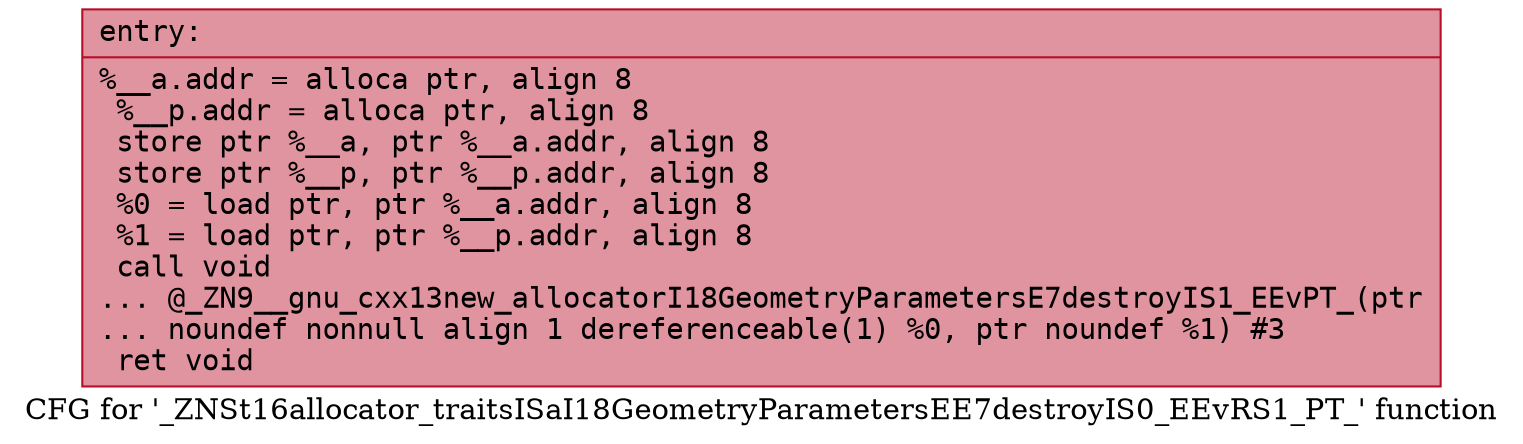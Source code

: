 digraph "CFG for '_ZNSt16allocator_traitsISaI18GeometryParametersEE7destroyIS0_EEvRS1_PT_' function" {
	label="CFG for '_ZNSt16allocator_traitsISaI18GeometryParametersEE7destroyIS0_EEvRS1_PT_' function";

	Node0x562c4e5cf0a0 [shape=record,color="#b70d28ff", style=filled, fillcolor="#b70d2870" fontname="Courier",label="{entry:\l|  %__a.addr = alloca ptr, align 8\l  %__p.addr = alloca ptr, align 8\l  store ptr %__a, ptr %__a.addr, align 8\l  store ptr %__p, ptr %__p.addr, align 8\l  %0 = load ptr, ptr %__a.addr, align 8\l  %1 = load ptr, ptr %__p.addr, align 8\l  call void\l... @_ZN9__gnu_cxx13new_allocatorI18GeometryParametersE7destroyIS1_EEvPT_(ptr\l... noundef nonnull align 1 dereferenceable(1) %0, ptr noundef %1) #3\l  ret void\l}"];
}
